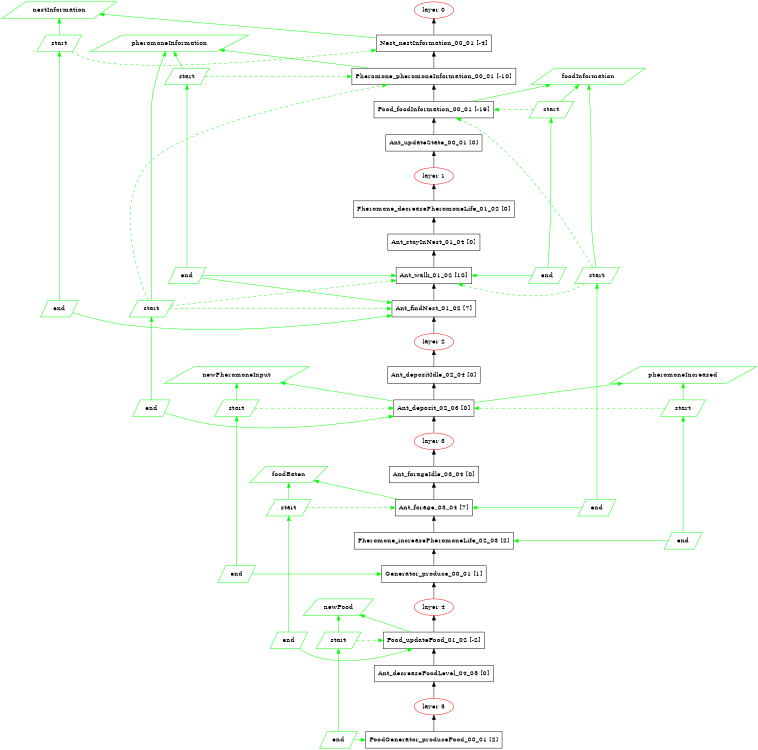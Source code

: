digraph communication_graph {
	rankdir=BT;
	size="8,5;"
	layer_0 [ color="#ff0000" label="layer 0"];
	Nest_nestInformation_00_01 [ shape = rect label="Nest_nestInformation_00_01 [-4]" ];
	Nest_nestInformation_00_01 -> layer_0;
	Pheromone_pheromoneInformation_00_01 [ shape = rect label="Pheromone_pheromoneInformation_00_01 [-10]" ];
	Pheromone_pheromoneInformation_00_01 -> Nest_nestInformation_00_01;
	Food_foodInformation_00_01 [ shape = rect label="Food_foodInformation_00_01 [-19]" ];
	Food_foodInformation_00_01 -> Pheromone_pheromoneInformation_00_01;
	Ant_updateState_00_01 [ shape = rect label="Ant_updateState_00_01 [0]" ];
	Ant_updateState_00_01 -> Food_foodInformation_00_01;
	layer_1 [ color="#ff0000" label="layer 1"];
	layer_1 ->Ant_updateState_00_01;
	Pheromone_decreasePheromoneLife_01_02 [ shape = rect label="Pheromone_decreasePheromoneLife_01_02 [0]" ];
	Pheromone_decreasePheromoneLife_01_02 -> layer_1;
	Ant_stayInNest_01_04 [ shape = rect label="Ant_stayInNest_01_04 [0]" ];
	Ant_stayInNest_01_04 -> Pheromone_decreasePheromoneLife_01_02;
	Ant_walk_01_02 [ shape = rect label="Ant_walk_01_02 [10]" ];
	Ant_walk_01_02 -> Ant_stayInNest_01_04;
	Ant_findNest_01_02 [ shape = rect label="Ant_findNest_01_02 [7]" ];
	Ant_findNest_01_02 -> Ant_walk_01_02;
	layer_2 [ color="#ff0000" label="layer 2"];
	layer_2 ->Ant_findNest_01_02;
	Ant_depositIdle_02_04 [ shape = rect label="Ant_depositIdle_02_04 [0]" ];
	Ant_depositIdle_02_04 -> layer_2;
	Ant_deposit_02_03 [ shape = rect label="Ant_deposit_02_03 [0]" ];
	Ant_deposit_02_03 -> Ant_depositIdle_02_04;
	layer_3 [ color="#ff0000" label="layer 3"];
	layer_3 ->Ant_deposit_02_03;
	Ant_forageIdle_03_04 [ shape = rect label="Ant_forageIdle_03_04 [0]" ];
	Ant_forageIdle_03_04 -> layer_3;
	Ant_forage_03_04 [ shape = rect label="Ant_forage_03_04 [7]" ];
	Ant_forage_03_04 -> Ant_forageIdle_03_04;
	Pheromone_increasePheromoneLife_02_03 [ shape = rect label="Pheromone_increasePheromoneLife_02_03 [2]" ];
	Pheromone_increasePheromoneLife_02_03 -> Ant_forage_03_04;
	Generator_produce_00_01 [ shape = rect label="Generator_produce_00_01 [1]" ];
	Generator_produce_00_01 -> Pheromone_increasePheromoneLife_02_03;
	layer_4 [ color="#ff0000" label="layer 4"];
	layer_4 ->Generator_produce_00_01;
	Food_updateFood_01_02 [ shape = rect label="Food_updateFood_01_02 [-2]" ];
	Food_updateFood_01_02 -> layer_4;
	Ant_decreaseFoodLevel_04_05 [ shape = rect label="Ant_decreaseFoodLevel_04_05 [0]" ];
	Ant_decreaseFoodLevel_04_05 -> Food_updateFood_01_02;
	layer_5 [ color="#ff0000" label="layer 5"];
	layer_5 ->Ant_decreaseFoodLevel_04_05;
	FoodGenerator_produceFood_00_01 [ shape = rect label="FoodGenerator_produceFood_00_01 [2]" ];
	FoodGenerator_produceFood_00_01 -> layer_5;
	pheromoneInformation_message [ label = "pheromoneInformation" color="#00ff00" shape = parallelogram];
	pheromoneInformation_message_sync_start_0 [ label = "start" color="#00ff00" shape = parallelogram];
	pheromoneInformation_message_sync_start_0 -> pheromoneInformation_message [ color="#00ff00" ];
	{ rank=same; Pheromone_pheromoneInformation_00_01; pheromoneInformation_message_sync_start_0; }
	pheromoneInformation_message_sync_end_0 [ label = "end" color="#00ff00" shape = parallelogram];
	pheromoneInformation_message_sync_end_0 -> pheromoneInformation_message_sync_start_0 [ color="#00ff00" ];
	pheromoneInformation_message_sync_end_0 -> Ant_walk_01_02 [ color="#00ff00" constraint=false ];
	pheromoneInformation_message_sync_end_0 -> Ant_findNest_01_02 [ color="#00ff00" constraint=false ];
	pheromoneInformation_message_sync_start_0 -> Pheromone_pheromoneInformation_00_01 [ color="#00ff00", constraint=false, style=dashed ];
	{ rank=same; Ant_walk_01_02; pheromoneInformation_message_sync_end_0; }
	pheromoneInformation_message_sync_start_1 [ label = "start" color="#00ff00" shape = parallelogram];
	pheromoneInformation_message_sync_start_1 -> pheromoneInformation_message [ color="#00ff00" ];
	{ rank=same; Ant_findNest_01_02; pheromoneInformation_message_sync_start_1; }
	pheromoneInformation_message_sync_end_1 [ label = "end" color="#00ff00" shape = parallelogram];
	pheromoneInformation_message_sync_end_1 -> pheromoneInformation_message_sync_start_1 [ color="#00ff00" ];
	pheromoneInformation_message_sync_end_1 -> Ant_deposit_02_03 [ color="#00ff00" constraint=false ];
	pheromoneInformation_message_sync_start_1 -> Pheromone_pheromoneInformation_00_01 [ color="#00ff00", constraint=false, style=dashed ];
	pheromoneInformation_message_sync_start_1 -> Ant_walk_01_02 [ color="#00ff00", constraint=false, style=dashed ];
	pheromoneInformation_message_sync_start_1 -> Ant_findNest_01_02 [ color="#00ff00", constraint=false, style=dashed ];
	{ rank=same; Ant_deposit_02_03; pheromoneInformation_message_sync_end_1; }
	newPheromoneInput_message [ label = "newPheromoneInput" color="#00ff00" shape = parallelogram];
	newPheromoneInput_message_sync_start_0 [ label = "start" color="#00ff00" shape = parallelogram];
	newPheromoneInput_message_sync_start_0 -> newPheromoneInput_message [ color="#00ff00" ];
	{ rank=same; Ant_deposit_02_03; newPheromoneInput_message_sync_start_0; }
	newPheromoneInput_message_sync_end_0 [ label = "end" color="#00ff00" shape = parallelogram];
	newPheromoneInput_message_sync_end_0 -> newPheromoneInput_message_sync_start_0 [ color="#00ff00" ];
	newPheromoneInput_message_sync_end_0 -> Generator_produce_00_01 [ color="#00ff00" constraint=false ];
	newPheromoneInput_message_sync_start_0 -> Ant_deposit_02_03 [ color="#00ff00", constraint=false, style=dashed ];
	{ rank=same; Generator_produce_00_01; newPheromoneInput_message_sync_end_0; }
	foodInformation_message [ label = "foodInformation" color="#00ff00" shape = parallelogram];
	foodInformation_message_sync_start_0 [ label = "start" color="#00ff00" shape = parallelogram];
	foodInformation_message_sync_start_0 -> foodInformation_message [ color="#00ff00" ];
	{ rank=same; Food_foodInformation_00_01; foodInformation_message_sync_start_0; }
	foodInformation_message_sync_end_0 [ label = "end" color="#00ff00" shape = parallelogram];
	foodInformation_message_sync_end_0 -> foodInformation_message_sync_start_0 [ color="#00ff00" ];
	foodInformation_message_sync_end_0 -> Ant_walk_01_02 [ color="#00ff00" constraint=false ];
	foodInformation_message_sync_start_0 -> Food_foodInformation_00_01 [ color="#00ff00", constraint=false, style=dashed ];
	{ rank=same; Ant_walk_01_02; foodInformation_message_sync_end_0; }
	foodInformation_message_sync_start_1 [ label = "start" color="#00ff00" shape = parallelogram];
	foodInformation_message_sync_start_1 -> foodInformation_message [ color="#00ff00" ];
	{ rank=same; Ant_walk_01_02; foodInformation_message_sync_start_1; }
	foodInformation_message_sync_end_1 [ label = "end" color="#00ff00" shape = parallelogram];
	foodInformation_message_sync_end_1 -> foodInformation_message_sync_start_1 [ color="#00ff00" ];
	foodInformation_message_sync_end_1 -> Ant_forage_03_04 [ color="#00ff00" constraint=false ];
	foodInformation_message_sync_start_1 -> Food_foodInformation_00_01 [ color="#00ff00", constraint=false, style=dashed ];
	foodInformation_message_sync_start_1 -> Ant_walk_01_02 [ color="#00ff00", constraint=false, style=dashed ];
	{ rank=same; Ant_forage_03_04; foodInformation_message_sync_end_1; }
	foodEaten_message [ label = "foodEaten" color="#00ff00" shape = parallelogram];
	foodEaten_message_sync_start_0 [ label = "start" color="#00ff00" shape = parallelogram];
	foodEaten_message_sync_start_0 -> foodEaten_message [ color="#00ff00" ];
	{ rank=same; Ant_forage_03_04; foodEaten_message_sync_start_0; }
	foodEaten_message_sync_end_0 [ label = "end" color="#00ff00" shape = parallelogram];
	foodEaten_message_sync_end_0 -> foodEaten_message_sync_start_0 [ color="#00ff00" ];
	foodEaten_message_sync_end_0 -> Food_updateFood_01_02 [ color="#00ff00" constraint=false ];
	foodEaten_message_sync_start_0 -> Ant_forage_03_04 [ color="#00ff00", constraint=false, style=dashed ];
	{ rank=same; Food_updateFood_01_02; foodEaten_message_sync_end_0; }
	newFood_message [ label = "newFood" color="#00ff00" shape = parallelogram];
	newFood_message_sync_start_0 [ label = "start" color="#00ff00" shape = parallelogram];
	newFood_message_sync_start_0 -> newFood_message [ color="#00ff00" ];
	{ rank=same; Food_updateFood_01_02; newFood_message_sync_start_0; }
	newFood_message_sync_end_0 [ label = "end" color="#00ff00" shape = parallelogram];
	newFood_message_sync_end_0 -> newFood_message_sync_start_0 [ color="#00ff00" ];
	newFood_message_sync_end_0 -> FoodGenerator_produceFood_00_01 [ color="#00ff00" constraint=false ];
	newFood_message_sync_start_0 -> Food_updateFood_01_02 [ color="#00ff00", constraint=false, style=dashed ];
	{ rank=same; FoodGenerator_produceFood_00_01; newFood_message_sync_end_0; }
	pheromoneIncreased_message [ label = "pheromoneIncreased" color="#00ff00" shape = parallelogram];
	pheromoneIncreased_message_sync_start_0 [ label = "start" color="#00ff00" shape = parallelogram];
	pheromoneIncreased_message_sync_start_0 -> pheromoneIncreased_message [ color="#00ff00" ];
	{ rank=same; Ant_deposit_02_03; pheromoneIncreased_message_sync_start_0; }
	pheromoneIncreased_message_sync_end_0 [ label = "end" color="#00ff00" shape = parallelogram];
	pheromoneIncreased_message_sync_end_0 -> pheromoneIncreased_message_sync_start_0 [ color="#00ff00" ];
	pheromoneIncreased_message_sync_end_0 -> Pheromone_increasePheromoneLife_02_03 [ color="#00ff00" constraint=false ];
	pheromoneIncreased_message_sync_start_0 -> Ant_deposit_02_03 [ color="#00ff00", constraint=false, style=dashed ];
	{ rank=same; Pheromone_increasePheromoneLife_02_03; pheromoneIncreased_message_sync_end_0; }
	nestInformation_message [ label = "nestInformation" color="#00ff00" shape = parallelogram];
	nestInformation_message_sync_start_0 [ label = "start" color="#00ff00" shape = parallelogram];
	nestInformation_message_sync_start_0 -> nestInformation_message [ color="#00ff00" ];
	{ rank=same; Nest_nestInformation_00_01; nestInformation_message_sync_start_0; }
	nestInformation_message_sync_end_0 [ label = "end" color="#00ff00" shape = parallelogram];
	nestInformation_message_sync_end_0 -> nestInformation_message_sync_start_0 [ color="#00ff00" ];
	nestInformation_message_sync_end_0 -> Ant_findNest_01_02 [ color="#00ff00" constraint=false ];
	nestInformation_message_sync_start_0 -> Nest_nestInformation_00_01 [ color="#00ff00", constraint=false, style=dashed ];
	{ rank=same; Ant_findNest_01_02; nestInformation_message_sync_end_0; }
	Ant_deposit_02_03 -> newPheromoneInput_message [ color="#00ff00" constraint=false ];
	Ant_deposit_02_03 -> pheromoneIncreased_message [ color="#00ff00" constraint=false ];
	Ant_forage_03_04 -> foodEaten_message [ color="#00ff00" constraint=false ];
	Pheromone_pheromoneInformation_00_01 -> pheromoneInformation_message [ color="#00ff00" constraint=false ];
	Nest_nestInformation_00_01 -> nestInformation_message [ color="#00ff00" constraint=false ];
	Food_foodInformation_00_01 -> foodInformation_message [ color="#00ff00" constraint=false ];
	Food_updateFood_01_02 -> newFood_message [ color="#00ff00" constraint=false ];
}